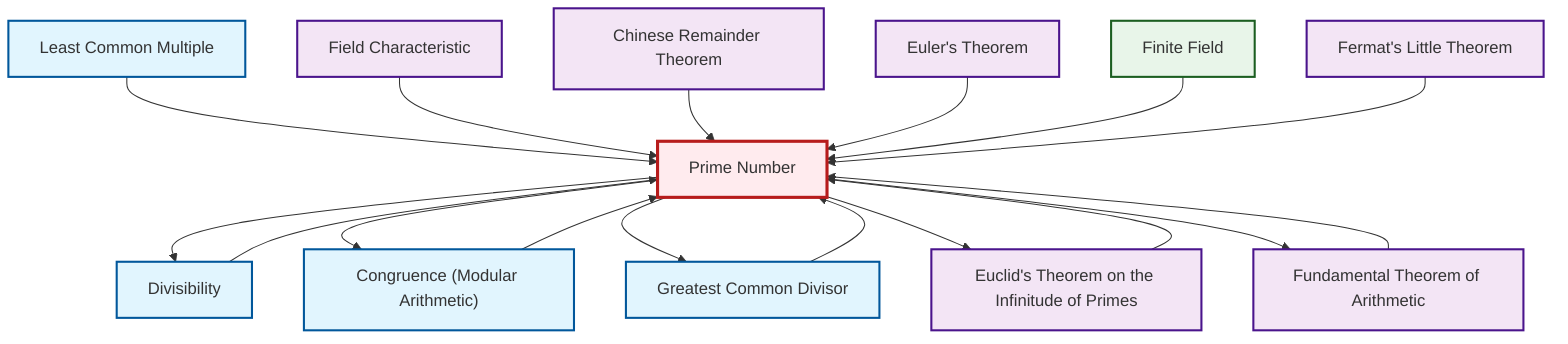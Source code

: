 graph TD
    classDef definition fill:#e1f5fe,stroke:#01579b,stroke-width:2px
    classDef theorem fill:#f3e5f5,stroke:#4a148c,stroke-width:2px
    classDef axiom fill:#fff3e0,stroke:#e65100,stroke-width:2px
    classDef example fill:#e8f5e9,stroke:#1b5e20,stroke-width:2px
    classDef current fill:#ffebee,stroke:#b71c1c,stroke-width:3px
    def-lcm["Least Common Multiple"]:::definition
    ex-finite-field["Finite Field"]:::example
    def-prime["Prime Number"]:::definition
    thm-fundamental-arithmetic["Fundamental Theorem of Arithmetic"]:::theorem
    def-congruence["Congruence (Modular Arithmetic)"]:::definition
    thm-field-characteristic["Field Characteristic"]:::theorem
    thm-euler["Euler's Theorem"]:::theorem
    def-gcd["Greatest Common Divisor"]:::definition
    def-divisibility["Divisibility"]:::definition
    thm-fermat-little["Fermat's Little Theorem"]:::theorem
    thm-chinese-remainder["Chinese Remainder Theorem"]:::theorem
    thm-euclid-infinitude-primes["Euclid's Theorem on the Infinitude of Primes"]:::theorem
    def-lcm --> def-prime
    thm-euclid-infinitude-primes --> def-prime
    def-prime --> def-divisibility
    def-prime --> def-congruence
    thm-field-characteristic --> def-prime
    thm-fundamental-arithmetic --> def-prime
    def-gcd --> def-prime
    def-prime --> def-gcd
    def-congruence --> def-prime
    thm-chinese-remainder --> def-prime
    thm-euler --> def-prime
    ex-finite-field --> def-prime
    thm-fermat-little --> def-prime
    def-prime --> thm-euclid-infinitude-primes
    def-divisibility --> def-prime
    def-prime --> thm-fundamental-arithmetic
    class def-prime current